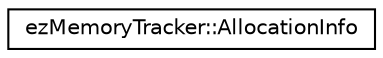 digraph "Graphical Class Hierarchy"
{
 // LATEX_PDF_SIZE
  edge [fontname="Helvetica",fontsize="10",labelfontname="Helvetica",labelfontsize="10"];
  node [fontname="Helvetica",fontsize="10",shape=record];
  rankdir="LR";
  Node0 [label="ezMemoryTracker::AllocationInfo",height=0.2,width=0.4,color="black", fillcolor="white", style="filled",URL="$d2/d79/structez_memory_tracker_1_1_allocation_info.htm",tooltip=" "];
}
